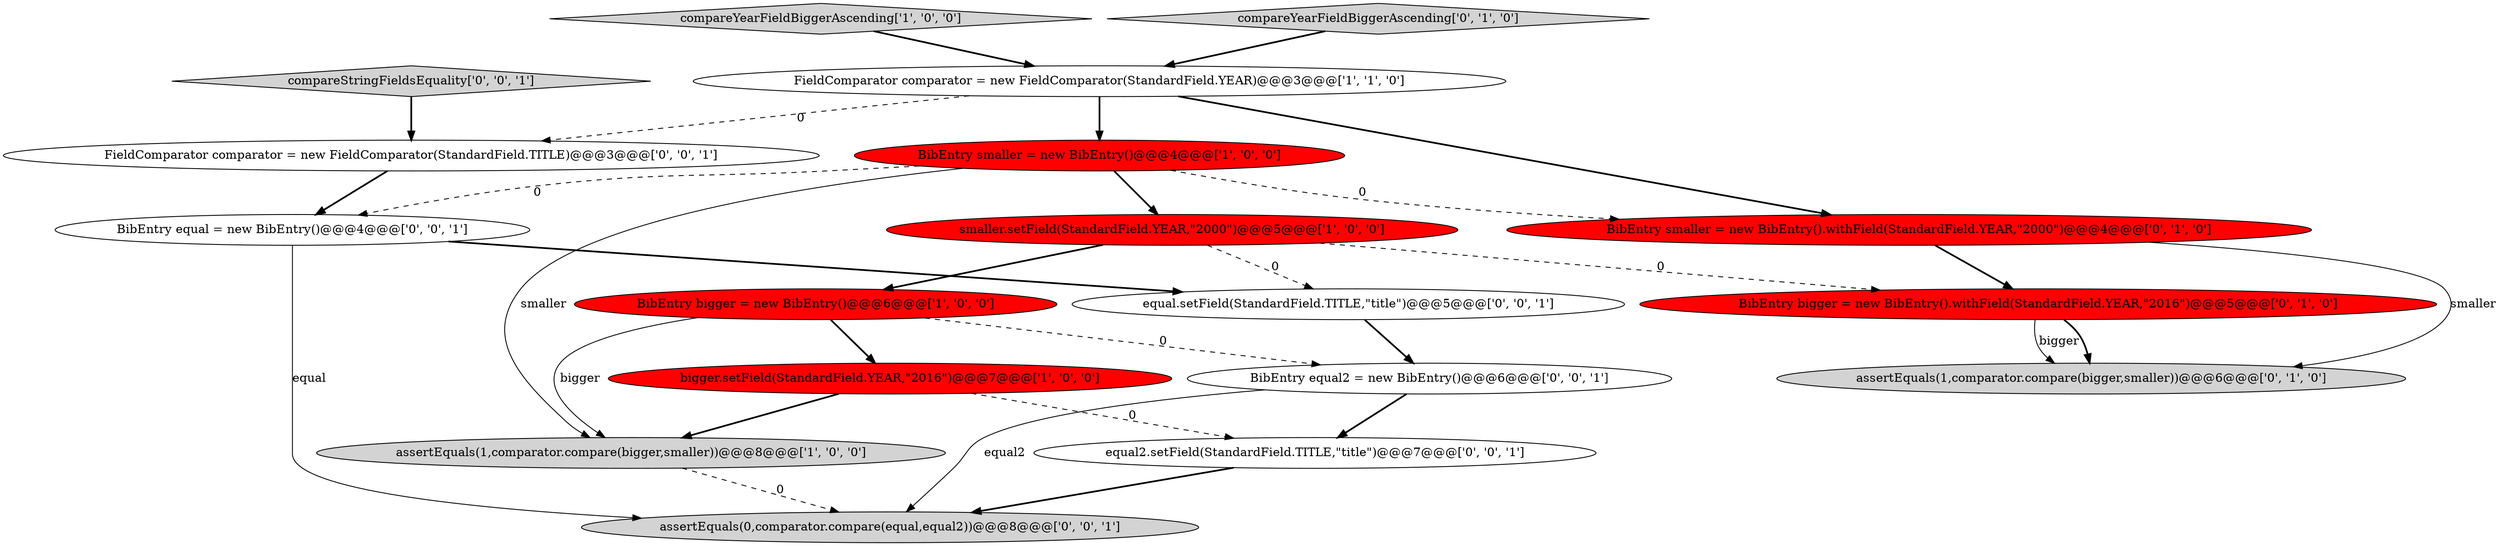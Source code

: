 digraph {
10 [style = filled, label = "BibEntry smaller = new BibEntry().withField(StandardField.YEAR,\"2000\")@@@4@@@['0', '1', '0']", fillcolor = red, shape = ellipse image = "AAA1AAABBB2BBB"];
15 [style = filled, label = "BibEntry equal2 = new BibEntry()@@@6@@@['0', '0', '1']", fillcolor = white, shape = ellipse image = "AAA0AAABBB3BBB"];
8 [style = filled, label = "BibEntry bigger = new BibEntry().withField(StandardField.YEAR,\"2016\")@@@5@@@['0', '1', '0']", fillcolor = red, shape = ellipse image = "AAA1AAABBB2BBB"];
14 [style = filled, label = "FieldComparator comparator = new FieldComparator(StandardField.TITLE)@@@3@@@['0', '0', '1']", fillcolor = white, shape = ellipse image = "AAA0AAABBB3BBB"];
17 [style = filled, label = "assertEquals(0,comparator.compare(equal,equal2))@@@8@@@['0', '0', '1']", fillcolor = lightgray, shape = ellipse image = "AAA0AAABBB3BBB"];
3 [style = filled, label = "smaller.setField(StandardField.YEAR,\"2000\")@@@5@@@['1', '0', '0']", fillcolor = red, shape = ellipse image = "AAA1AAABBB1BBB"];
6 [style = filled, label = "compareYearFieldBiggerAscending['1', '0', '0']", fillcolor = lightgray, shape = diamond image = "AAA0AAABBB1BBB"];
12 [style = filled, label = "BibEntry equal = new BibEntry()@@@4@@@['0', '0', '1']", fillcolor = white, shape = ellipse image = "AAA0AAABBB3BBB"];
13 [style = filled, label = "compareStringFieldsEquality['0', '0', '1']", fillcolor = lightgray, shape = diamond image = "AAA0AAABBB3BBB"];
16 [style = filled, label = "equal2.setField(StandardField.TITLE,\"title\")@@@7@@@['0', '0', '1']", fillcolor = white, shape = ellipse image = "AAA0AAABBB3BBB"];
11 [style = filled, label = "equal.setField(StandardField.TITLE,\"title\")@@@5@@@['0', '0', '1']", fillcolor = white, shape = ellipse image = "AAA0AAABBB3BBB"];
2 [style = filled, label = "bigger.setField(StandardField.YEAR,\"2016\")@@@7@@@['1', '0', '0']", fillcolor = red, shape = ellipse image = "AAA1AAABBB1BBB"];
9 [style = filled, label = "assertEquals(1,comparator.compare(bigger,smaller))@@@6@@@['0', '1', '0']", fillcolor = lightgray, shape = ellipse image = "AAA0AAABBB2BBB"];
1 [style = filled, label = "BibEntry smaller = new BibEntry()@@@4@@@['1', '0', '0']", fillcolor = red, shape = ellipse image = "AAA1AAABBB1BBB"];
7 [style = filled, label = "compareYearFieldBiggerAscending['0', '1', '0']", fillcolor = lightgray, shape = diamond image = "AAA0AAABBB2BBB"];
0 [style = filled, label = "assertEquals(1,comparator.compare(bigger,smaller))@@@8@@@['1', '0', '0']", fillcolor = lightgray, shape = ellipse image = "AAA0AAABBB1BBB"];
5 [style = filled, label = "FieldComparator comparator = new FieldComparator(StandardField.YEAR)@@@3@@@['1', '1', '0']", fillcolor = white, shape = ellipse image = "AAA0AAABBB1BBB"];
4 [style = filled, label = "BibEntry bigger = new BibEntry()@@@6@@@['1', '0', '0']", fillcolor = red, shape = ellipse image = "AAA1AAABBB1BBB"];
5->10 [style = bold, label=""];
5->14 [style = dashed, label="0"];
10->9 [style = solid, label="smaller"];
12->11 [style = bold, label=""];
1->3 [style = bold, label=""];
8->9 [style = solid, label="bigger"];
4->0 [style = solid, label="bigger"];
4->2 [style = bold, label=""];
16->17 [style = bold, label=""];
1->10 [style = dashed, label="0"];
15->16 [style = bold, label=""];
0->17 [style = dashed, label="0"];
3->4 [style = bold, label=""];
15->17 [style = solid, label="equal2"];
11->15 [style = bold, label=""];
1->12 [style = dashed, label="0"];
5->1 [style = bold, label=""];
6->5 [style = bold, label=""];
7->5 [style = bold, label=""];
2->0 [style = bold, label=""];
10->8 [style = bold, label=""];
4->15 [style = dashed, label="0"];
2->16 [style = dashed, label="0"];
14->12 [style = bold, label=""];
12->17 [style = solid, label="equal"];
8->9 [style = bold, label=""];
3->8 [style = dashed, label="0"];
13->14 [style = bold, label=""];
1->0 [style = solid, label="smaller"];
3->11 [style = dashed, label="0"];
}
